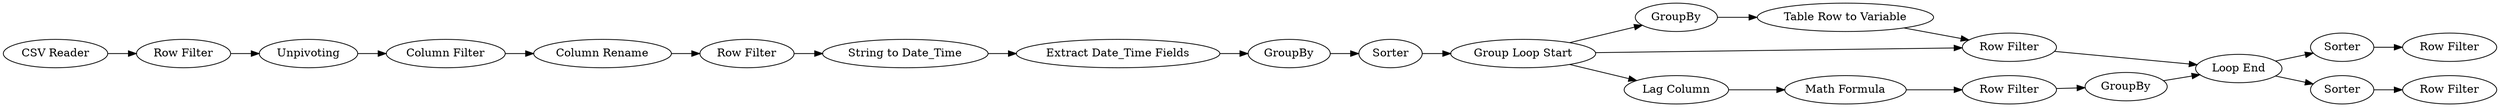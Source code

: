 digraph {
	1 [label="CSV Reader"]
	2 [label=Unpivoting]
	5 [label="Column Filter"]
	6 [label="Column Rename"]
	7 [label="String to Date_Time"]
	8 [label="Extract Date_Time Fields"]
	9 [label=GroupBy]
	10 [label="Row Filter"]
	11 [label="Group Loop Start"]
	12 [label=GroupBy]
	13 [label=Sorter]
	14 [label="Table Row to Variable"]
	16 [label="Loop End"]
	17 [label="Row Filter"]
	19 [label="Row Filter"]
	20 [label="Lag Column"]
	22 [label="Math Formula"]
	23 [label="Row Filter"]
	24 [label=GroupBy]
	25 [label=Sorter]
	26 [label="Row Filter"]
	27 [label=Sorter]
	28 [label="Row Filter"]
	1 -> 19
	2 -> 5
	5 -> 6
	6 -> 10
	7 -> 8
	8 -> 9
	9 -> 13
	10 -> 7
	11 -> 12
	11 -> 17
	11 -> 20
	12 -> 14
	13 -> 11
	14 -> 17
	16 -> 25
	16 -> 27
	17 -> 16
	19 -> 2
	20 -> 22
	22 -> 23
	23 -> 24
	24 -> 16
	25 -> 26
	27 -> 28
	rankdir=LR
}
